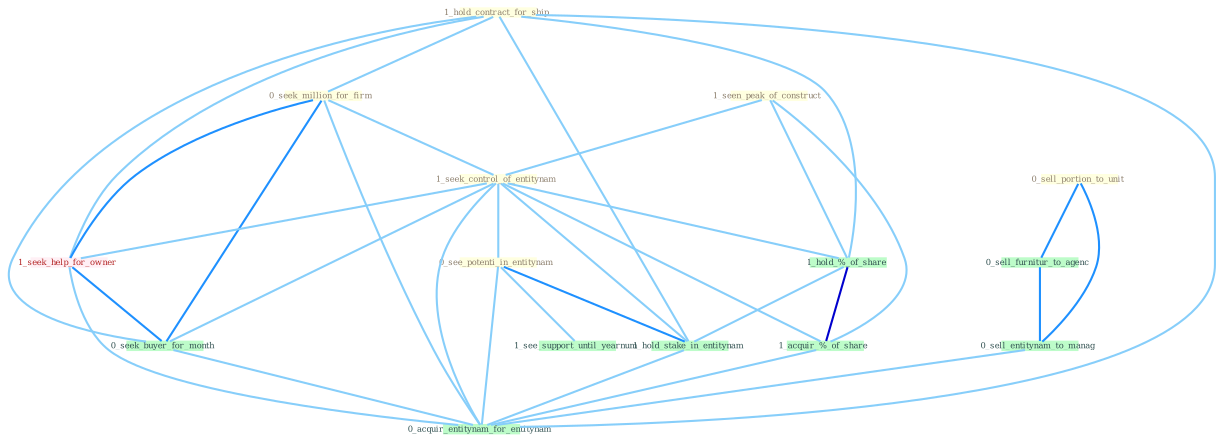 Graph G{ 
    node
    [shape=polygon,style=filled,width=.5,height=.06,color="#BDFCC9",fixedsize=true,fontsize=4,
    fontcolor="#2f4f4f"];
    {node
    [color="#ffffe0", fontcolor="#8b7d6b"] "1_hold_contract_for_ship " "1_seen_peak_of_construct " "0_sell_portion_to_unit " "0_seek_million_for_firm " "1_seek_control_of_entitynam " "0_see_potenti_in_entitynam "}
{node [color="#fff0f5", fontcolor="#b22222"] "1_seek_help_for_owner "}
edge [color="#B0E2FF"];

	"1_hold_contract_for_ship " -- "0_seek_million_for_firm " [w="1", color="#87cefa" ];
	"1_hold_contract_for_ship " -- "1_hold_%_of_share " [w="1", color="#87cefa" ];
	"1_hold_contract_for_ship " -- "1_hold_stake_in_entitynam " [w="1", color="#87cefa" ];
	"1_hold_contract_for_ship " -- "1_seek_help_for_owner " [w="1", color="#87cefa" ];
	"1_hold_contract_for_ship " -- "0_seek_buyer_for_month " [w="1", color="#87cefa" ];
	"1_hold_contract_for_ship " -- "0_acquir_entitynam_for_entitynam " [w="1", color="#87cefa" ];
	"1_seen_peak_of_construct " -- "1_seek_control_of_entitynam " [w="1", color="#87cefa" ];
	"1_seen_peak_of_construct " -- "1_hold_%_of_share " [w="1", color="#87cefa" ];
	"1_seen_peak_of_construct " -- "1_acquir_%_of_share " [w="1", color="#87cefa" ];
	"0_sell_portion_to_unit " -- "0_sell_furnitur_to_agenc " [w="2", color="#1e90ff" , len=0.8];
	"0_sell_portion_to_unit " -- "0_sell_entitynam_to_manag " [w="2", color="#1e90ff" , len=0.8];
	"0_seek_million_for_firm " -- "1_seek_control_of_entitynam " [w="1", color="#87cefa" ];
	"0_seek_million_for_firm " -- "1_seek_help_for_owner " [w="2", color="#1e90ff" , len=0.8];
	"0_seek_million_for_firm " -- "0_seek_buyer_for_month " [w="2", color="#1e90ff" , len=0.8];
	"0_seek_million_for_firm " -- "0_acquir_entitynam_for_entitynam " [w="1", color="#87cefa" ];
	"1_seek_control_of_entitynam " -- "0_see_potenti_in_entitynam " [w="1", color="#87cefa" ];
	"1_seek_control_of_entitynam " -- "1_hold_%_of_share " [w="1", color="#87cefa" ];
	"1_seek_control_of_entitynam " -- "1_hold_stake_in_entitynam " [w="1", color="#87cefa" ];
	"1_seek_control_of_entitynam " -- "1_seek_help_for_owner " [w="1", color="#87cefa" ];
	"1_seek_control_of_entitynam " -- "0_seek_buyer_for_month " [w="1", color="#87cefa" ];
	"1_seek_control_of_entitynam " -- "1_acquir_%_of_share " [w="1", color="#87cefa" ];
	"1_seek_control_of_entitynam " -- "0_acquir_entitynam_for_entitynam " [w="1", color="#87cefa" ];
	"0_see_potenti_in_entitynam " -- "1_hold_stake_in_entitynam " [w="2", color="#1e90ff" , len=0.8];
	"0_see_potenti_in_entitynam " -- "1_see_support_until_yearnum " [w="1", color="#87cefa" ];
	"0_see_potenti_in_entitynam " -- "0_acquir_entitynam_for_entitynam " [w="1", color="#87cefa" ];
	"1_hold_%_of_share " -- "1_hold_stake_in_entitynam " [w="1", color="#87cefa" ];
	"1_hold_%_of_share " -- "1_acquir_%_of_share " [w="3", color="#0000cd" , len=0.6];
	"1_hold_stake_in_entitynam " -- "0_acquir_entitynam_for_entitynam " [w="1", color="#87cefa" ];
	"1_seek_help_for_owner " -- "0_seek_buyer_for_month " [w="2", color="#1e90ff" , len=0.8];
	"1_seek_help_for_owner " -- "0_acquir_entitynam_for_entitynam " [w="1", color="#87cefa" ];
	"0_seek_buyer_for_month " -- "0_acquir_entitynam_for_entitynam " [w="1", color="#87cefa" ];
	"1_acquir_%_of_share " -- "0_acquir_entitynam_for_entitynam " [w="1", color="#87cefa" ];
	"0_sell_furnitur_to_agenc " -- "0_sell_entitynam_to_manag " [w="2", color="#1e90ff" , len=0.8];
	"0_sell_entitynam_to_manag " -- "0_acquir_entitynam_for_entitynam " [w="1", color="#87cefa" ];
}